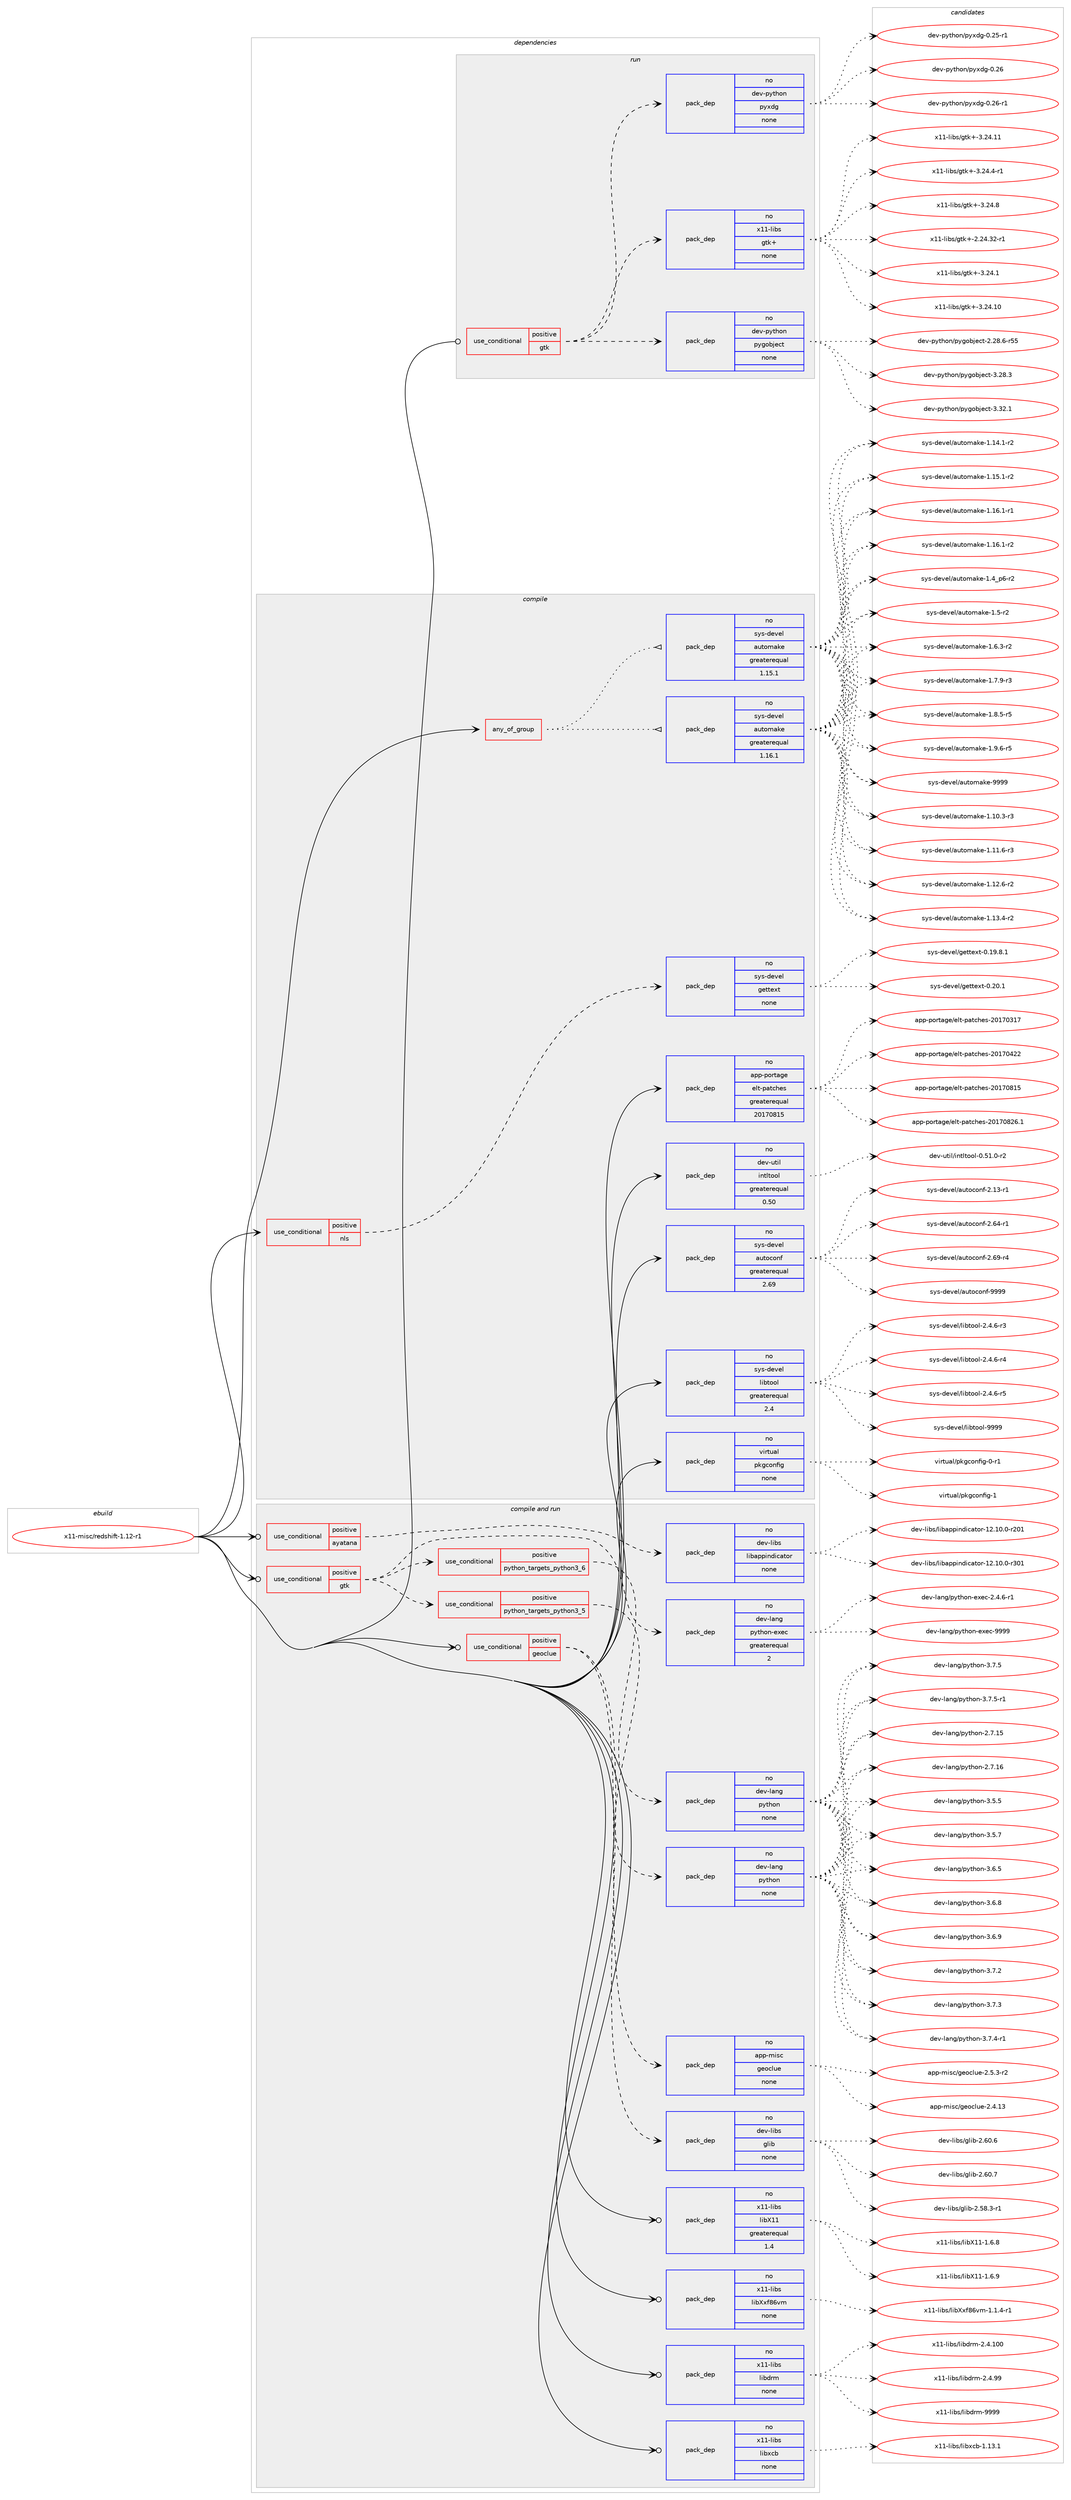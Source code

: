 digraph prolog {

# *************
# Graph options
# *************

newrank=true;
concentrate=true;
compound=true;
graph [rankdir=LR,fontname=Helvetica,fontsize=10,ranksep=1.5];#, ranksep=2.5, nodesep=0.2];
edge  [arrowhead=vee];
node  [fontname=Helvetica,fontsize=10];

# **********
# The ebuild
# **********

subgraph cluster_leftcol {
color=gray;
rank=same;
label=<<i>ebuild</i>>;
id [label="x11-misc/redshift-1.12-r1", color=red, width=4, href="../x11-misc/redshift-1.12-r1.svg"];
}

# ****************
# The dependencies
# ****************

subgraph cluster_midcol {
color=gray;
label=<<i>dependencies</i>>;
subgraph cluster_compile {
fillcolor="#eeeeee";
style=filled;
label=<<i>compile</i>>;
subgraph any16099 {
dependency920290 [label=<<TABLE BORDER="0" CELLBORDER="1" CELLSPACING="0" CELLPADDING="4"><TR><TD CELLPADDING="10">any_of_group</TD></TR></TABLE>>, shape=none, color=red];subgraph pack683691 {
dependency920291 [label=<<TABLE BORDER="0" CELLBORDER="1" CELLSPACING="0" CELLPADDING="4" WIDTH="220"><TR><TD ROWSPAN="6" CELLPADDING="30">pack_dep</TD></TR><TR><TD WIDTH="110">no</TD></TR><TR><TD>sys-devel</TD></TR><TR><TD>automake</TD></TR><TR><TD>greaterequal</TD></TR><TR><TD>1.16.1</TD></TR></TABLE>>, shape=none, color=blue];
}
dependency920290:e -> dependency920291:w [weight=20,style="dotted",arrowhead="oinv"];
subgraph pack683692 {
dependency920292 [label=<<TABLE BORDER="0" CELLBORDER="1" CELLSPACING="0" CELLPADDING="4" WIDTH="220"><TR><TD ROWSPAN="6" CELLPADDING="30">pack_dep</TD></TR><TR><TD WIDTH="110">no</TD></TR><TR><TD>sys-devel</TD></TR><TR><TD>automake</TD></TR><TR><TD>greaterequal</TD></TR><TR><TD>1.15.1</TD></TR></TABLE>>, shape=none, color=blue];
}
dependency920290:e -> dependency920292:w [weight=20,style="dotted",arrowhead="oinv"];
}
id:e -> dependency920290:w [weight=20,style="solid",arrowhead="vee"];
subgraph cond219909 {
dependency920293 [label=<<TABLE BORDER="0" CELLBORDER="1" CELLSPACING="0" CELLPADDING="4"><TR><TD ROWSPAN="3" CELLPADDING="10">use_conditional</TD></TR><TR><TD>positive</TD></TR><TR><TD>nls</TD></TR></TABLE>>, shape=none, color=red];
subgraph pack683693 {
dependency920294 [label=<<TABLE BORDER="0" CELLBORDER="1" CELLSPACING="0" CELLPADDING="4" WIDTH="220"><TR><TD ROWSPAN="6" CELLPADDING="30">pack_dep</TD></TR><TR><TD WIDTH="110">no</TD></TR><TR><TD>sys-devel</TD></TR><TR><TD>gettext</TD></TR><TR><TD>none</TD></TR><TR><TD></TD></TR></TABLE>>, shape=none, color=blue];
}
dependency920293:e -> dependency920294:w [weight=20,style="dashed",arrowhead="vee"];
}
id:e -> dependency920293:w [weight=20,style="solid",arrowhead="vee"];
subgraph pack683694 {
dependency920295 [label=<<TABLE BORDER="0" CELLBORDER="1" CELLSPACING="0" CELLPADDING="4" WIDTH="220"><TR><TD ROWSPAN="6" CELLPADDING="30">pack_dep</TD></TR><TR><TD WIDTH="110">no</TD></TR><TR><TD>app-portage</TD></TR><TR><TD>elt-patches</TD></TR><TR><TD>greaterequal</TD></TR><TR><TD>20170815</TD></TR></TABLE>>, shape=none, color=blue];
}
id:e -> dependency920295:w [weight=20,style="solid",arrowhead="vee"];
subgraph pack683695 {
dependency920296 [label=<<TABLE BORDER="0" CELLBORDER="1" CELLSPACING="0" CELLPADDING="4" WIDTH="220"><TR><TD ROWSPAN="6" CELLPADDING="30">pack_dep</TD></TR><TR><TD WIDTH="110">no</TD></TR><TR><TD>dev-util</TD></TR><TR><TD>intltool</TD></TR><TR><TD>greaterequal</TD></TR><TR><TD>0.50</TD></TR></TABLE>>, shape=none, color=blue];
}
id:e -> dependency920296:w [weight=20,style="solid",arrowhead="vee"];
subgraph pack683696 {
dependency920297 [label=<<TABLE BORDER="0" CELLBORDER="1" CELLSPACING="0" CELLPADDING="4" WIDTH="220"><TR><TD ROWSPAN="6" CELLPADDING="30">pack_dep</TD></TR><TR><TD WIDTH="110">no</TD></TR><TR><TD>sys-devel</TD></TR><TR><TD>autoconf</TD></TR><TR><TD>greaterequal</TD></TR><TR><TD>2.69</TD></TR></TABLE>>, shape=none, color=blue];
}
id:e -> dependency920297:w [weight=20,style="solid",arrowhead="vee"];
subgraph pack683697 {
dependency920298 [label=<<TABLE BORDER="0" CELLBORDER="1" CELLSPACING="0" CELLPADDING="4" WIDTH="220"><TR><TD ROWSPAN="6" CELLPADDING="30">pack_dep</TD></TR><TR><TD WIDTH="110">no</TD></TR><TR><TD>sys-devel</TD></TR><TR><TD>libtool</TD></TR><TR><TD>greaterequal</TD></TR><TR><TD>2.4</TD></TR></TABLE>>, shape=none, color=blue];
}
id:e -> dependency920298:w [weight=20,style="solid",arrowhead="vee"];
subgraph pack683698 {
dependency920299 [label=<<TABLE BORDER="0" CELLBORDER="1" CELLSPACING="0" CELLPADDING="4" WIDTH="220"><TR><TD ROWSPAN="6" CELLPADDING="30">pack_dep</TD></TR><TR><TD WIDTH="110">no</TD></TR><TR><TD>virtual</TD></TR><TR><TD>pkgconfig</TD></TR><TR><TD>none</TD></TR><TR><TD></TD></TR></TABLE>>, shape=none, color=blue];
}
id:e -> dependency920299:w [weight=20,style="solid",arrowhead="vee"];
}
subgraph cluster_compileandrun {
fillcolor="#eeeeee";
style=filled;
label=<<i>compile and run</i>>;
subgraph cond219910 {
dependency920300 [label=<<TABLE BORDER="0" CELLBORDER="1" CELLSPACING="0" CELLPADDING="4"><TR><TD ROWSPAN="3" CELLPADDING="10">use_conditional</TD></TR><TR><TD>positive</TD></TR><TR><TD>ayatana</TD></TR></TABLE>>, shape=none, color=red];
subgraph pack683699 {
dependency920301 [label=<<TABLE BORDER="0" CELLBORDER="1" CELLSPACING="0" CELLPADDING="4" WIDTH="220"><TR><TD ROWSPAN="6" CELLPADDING="30">pack_dep</TD></TR><TR><TD WIDTH="110">no</TD></TR><TR><TD>dev-libs</TD></TR><TR><TD>libappindicator</TD></TR><TR><TD>none</TD></TR><TR><TD></TD></TR></TABLE>>, shape=none, color=blue];
}
dependency920300:e -> dependency920301:w [weight=20,style="dashed",arrowhead="vee"];
}
id:e -> dependency920300:w [weight=20,style="solid",arrowhead="odotvee"];
subgraph cond219911 {
dependency920302 [label=<<TABLE BORDER="0" CELLBORDER="1" CELLSPACING="0" CELLPADDING="4"><TR><TD ROWSPAN="3" CELLPADDING="10">use_conditional</TD></TR><TR><TD>positive</TD></TR><TR><TD>geoclue</TD></TR></TABLE>>, shape=none, color=red];
subgraph pack683700 {
dependency920303 [label=<<TABLE BORDER="0" CELLBORDER="1" CELLSPACING="0" CELLPADDING="4" WIDTH="220"><TR><TD ROWSPAN="6" CELLPADDING="30">pack_dep</TD></TR><TR><TD WIDTH="110">no</TD></TR><TR><TD>app-misc</TD></TR><TR><TD>geoclue</TD></TR><TR><TD>none</TD></TR><TR><TD></TD></TR></TABLE>>, shape=none, color=blue];
}
dependency920302:e -> dependency920303:w [weight=20,style="dashed",arrowhead="vee"];
subgraph pack683701 {
dependency920304 [label=<<TABLE BORDER="0" CELLBORDER="1" CELLSPACING="0" CELLPADDING="4" WIDTH="220"><TR><TD ROWSPAN="6" CELLPADDING="30">pack_dep</TD></TR><TR><TD WIDTH="110">no</TD></TR><TR><TD>dev-libs</TD></TR><TR><TD>glib</TD></TR><TR><TD>none</TD></TR><TR><TD></TD></TR></TABLE>>, shape=none, color=blue];
}
dependency920302:e -> dependency920304:w [weight=20,style="dashed",arrowhead="vee"];
}
id:e -> dependency920302:w [weight=20,style="solid",arrowhead="odotvee"];
subgraph cond219912 {
dependency920305 [label=<<TABLE BORDER="0" CELLBORDER="1" CELLSPACING="0" CELLPADDING="4"><TR><TD ROWSPAN="3" CELLPADDING="10">use_conditional</TD></TR><TR><TD>positive</TD></TR><TR><TD>gtk</TD></TR></TABLE>>, shape=none, color=red];
subgraph cond219913 {
dependency920306 [label=<<TABLE BORDER="0" CELLBORDER="1" CELLSPACING="0" CELLPADDING="4"><TR><TD ROWSPAN="3" CELLPADDING="10">use_conditional</TD></TR><TR><TD>positive</TD></TR><TR><TD>python_targets_python3_5</TD></TR></TABLE>>, shape=none, color=red];
subgraph pack683702 {
dependency920307 [label=<<TABLE BORDER="0" CELLBORDER="1" CELLSPACING="0" CELLPADDING="4" WIDTH="220"><TR><TD ROWSPAN="6" CELLPADDING="30">pack_dep</TD></TR><TR><TD WIDTH="110">no</TD></TR><TR><TD>dev-lang</TD></TR><TR><TD>python</TD></TR><TR><TD>none</TD></TR><TR><TD></TD></TR></TABLE>>, shape=none, color=blue];
}
dependency920306:e -> dependency920307:w [weight=20,style="dashed",arrowhead="vee"];
}
dependency920305:e -> dependency920306:w [weight=20,style="dashed",arrowhead="vee"];
subgraph cond219914 {
dependency920308 [label=<<TABLE BORDER="0" CELLBORDER="1" CELLSPACING="0" CELLPADDING="4"><TR><TD ROWSPAN="3" CELLPADDING="10">use_conditional</TD></TR><TR><TD>positive</TD></TR><TR><TD>python_targets_python3_6</TD></TR></TABLE>>, shape=none, color=red];
subgraph pack683703 {
dependency920309 [label=<<TABLE BORDER="0" CELLBORDER="1" CELLSPACING="0" CELLPADDING="4" WIDTH="220"><TR><TD ROWSPAN="6" CELLPADDING="30">pack_dep</TD></TR><TR><TD WIDTH="110">no</TD></TR><TR><TD>dev-lang</TD></TR><TR><TD>python</TD></TR><TR><TD>none</TD></TR><TR><TD></TD></TR></TABLE>>, shape=none, color=blue];
}
dependency920308:e -> dependency920309:w [weight=20,style="dashed",arrowhead="vee"];
}
dependency920305:e -> dependency920308:w [weight=20,style="dashed",arrowhead="vee"];
subgraph pack683704 {
dependency920310 [label=<<TABLE BORDER="0" CELLBORDER="1" CELLSPACING="0" CELLPADDING="4" WIDTH="220"><TR><TD ROWSPAN="6" CELLPADDING="30">pack_dep</TD></TR><TR><TD WIDTH="110">no</TD></TR><TR><TD>dev-lang</TD></TR><TR><TD>python-exec</TD></TR><TR><TD>greaterequal</TD></TR><TR><TD>2</TD></TR></TABLE>>, shape=none, color=blue];
}
dependency920305:e -> dependency920310:w [weight=20,style="dashed",arrowhead="vee"];
}
id:e -> dependency920305:w [weight=20,style="solid",arrowhead="odotvee"];
subgraph pack683705 {
dependency920311 [label=<<TABLE BORDER="0" CELLBORDER="1" CELLSPACING="0" CELLPADDING="4" WIDTH="220"><TR><TD ROWSPAN="6" CELLPADDING="30">pack_dep</TD></TR><TR><TD WIDTH="110">no</TD></TR><TR><TD>x11-libs</TD></TR><TR><TD>libX11</TD></TR><TR><TD>greaterequal</TD></TR><TR><TD>1.4</TD></TR></TABLE>>, shape=none, color=blue];
}
id:e -> dependency920311:w [weight=20,style="solid",arrowhead="odotvee"];
subgraph pack683706 {
dependency920312 [label=<<TABLE BORDER="0" CELLBORDER="1" CELLSPACING="0" CELLPADDING="4" WIDTH="220"><TR><TD ROWSPAN="6" CELLPADDING="30">pack_dep</TD></TR><TR><TD WIDTH="110">no</TD></TR><TR><TD>x11-libs</TD></TR><TR><TD>libXxf86vm</TD></TR><TR><TD>none</TD></TR><TR><TD></TD></TR></TABLE>>, shape=none, color=blue];
}
id:e -> dependency920312:w [weight=20,style="solid",arrowhead="odotvee"];
subgraph pack683707 {
dependency920313 [label=<<TABLE BORDER="0" CELLBORDER="1" CELLSPACING="0" CELLPADDING="4" WIDTH="220"><TR><TD ROWSPAN="6" CELLPADDING="30">pack_dep</TD></TR><TR><TD WIDTH="110">no</TD></TR><TR><TD>x11-libs</TD></TR><TR><TD>libdrm</TD></TR><TR><TD>none</TD></TR><TR><TD></TD></TR></TABLE>>, shape=none, color=blue];
}
id:e -> dependency920313:w [weight=20,style="solid",arrowhead="odotvee"];
subgraph pack683708 {
dependency920314 [label=<<TABLE BORDER="0" CELLBORDER="1" CELLSPACING="0" CELLPADDING="4" WIDTH="220"><TR><TD ROWSPAN="6" CELLPADDING="30">pack_dep</TD></TR><TR><TD WIDTH="110">no</TD></TR><TR><TD>x11-libs</TD></TR><TR><TD>libxcb</TD></TR><TR><TD>none</TD></TR><TR><TD></TD></TR></TABLE>>, shape=none, color=blue];
}
id:e -> dependency920314:w [weight=20,style="solid",arrowhead="odotvee"];
}
subgraph cluster_run {
fillcolor="#eeeeee";
style=filled;
label=<<i>run</i>>;
subgraph cond219915 {
dependency920315 [label=<<TABLE BORDER="0" CELLBORDER="1" CELLSPACING="0" CELLPADDING="4"><TR><TD ROWSPAN="3" CELLPADDING="10">use_conditional</TD></TR><TR><TD>positive</TD></TR><TR><TD>gtk</TD></TR></TABLE>>, shape=none, color=red];
subgraph pack683709 {
dependency920316 [label=<<TABLE BORDER="0" CELLBORDER="1" CELLSPACING="0" CELLPADDING="4" WIDTH="220"><TR><TD ROWSPAN="6" CELLPADDING="30">pack_dep</TD></TR><TR><TD WIDTH="110">no</TD></TR><TR><TD>dev-python</TD></TR><TR><TD>pygobject</TD></TR><TR><TD>none</TD></TR><TR><TD></TD></TR></TABLE>>, shape=none, color=blue];
}
dependency920315:e -> dependency920316:w [weight=20,style="dashed",arrowhead="vee"];
subgraph pack683710 {
dependency920317 [label=<<TABLE BORDER="0" CELLBORDER="1" CELLSPACING="0" CELLPADDING="4" WIDTH="220"><TR><TD ROWSPAN="6" CELLPADDING="30">pack_dep</TD></TR><TR><TD WIDTH="110">no</TD></TR><TR><TD>x11-libs</TD></TR><TR><TD>gtk+</TD></TR><TR><TD>none</TD></TR><TR><TD></TD></TR></TABLE>>, shape=none, color=blue];
}
dependency920315:e -> dependency920317:w [weight=20,style="dashed",arrowhead="vee"];
subgraph pack683711 {
dependency920318 [label=<<TABLE BORDER="0" CELLBORDER="1" CELLSPACING="0" CELLPADDING="4" WIDTH="220"><TR><TD ROWSPAN="6" CELLPADDING="30">pack_dep</TD></TR><TR><TD WIDTH="110">no</TD></TR><TR><TD>dev-python</TD></TR><TR><TD>pyxdg</TD></TR><TR><TD>none</TD></TR><TR><TD></TD></TR></TABLE>>, shape=none, color=blue];
}
dependency920315:e -> dependency920318:w [weight=20,style="dashed",arrowhead="vee"];
}
id:e -> dependency920315:w [weight=20,style="solid",arrowhead="odot"];
}
}

# **************
# The candidates
# **************

subgraph cluster_choices {
rank=same;
color=gray;
label=<<i>candidates</i>>;

subgraph choice683691 {
color=black;
nodesep=1;
choice11512111545100101118101108479711711611110997107101454946494846514511451 [label="sys-devel/automake-1.10.3-r3", color=red, width=4,href="../sys-devel/automake-1.10.3-r3.svg"];
choice11512111545100101118101108479711711611110997107101454946494946544511451 [label="sys-devel/automake-1.11.6-r3", color=red, width=4,href="../sys-devel/automake-1.11.6-r3.svg"];
choice11512111545100101118101108479711711611110997107101454946495046544511450 [label="sys-devel/automake-1.12.6-r2", color=red, width=4,href="../sys-devel/automake-1.12.6-r2.svg"];
choice11512111545100101118101108479711711611110997107101454946495146524511450 [label="sys-devel/automake-1.13.4-r2", color=red, width=4,href="../sys-devel/automake-1.13.4-r2.svg"];
choice11512111545100101118101108479711711611110997107101454946495246494511450 [label="sys-devel/automake-1.14.1-r2", color=red, width=4,href="../sys-devel/automake-1.14.1-r2.svg"];
choice11512111545100101118101108479711711611110997107101454946495346494511450 [label="sys-devel/automake-1.15.1-r2", color=red, width=4,href="../sys-devel/automake-1.15.1-r2.svg"];
choice11512111545100101118101108479711711611110997107101454946495446494511449 [label="sys-devel/automake-1.16.1-r1", color=red, width=4,href="../sys-devel/automake-1.16.1-r1.svg"];
choice11512111545100101118101108479711711611110997107101454946495446494511450 [label="sys-devel/automake-1.16.1-r2", color=red, width=4,href="../sys-devel/automake-1.16.1-r2.svg"];
choice115121115451001011181011084797117116111109971071014549465295112544511450 [label="sys-devel/automake-1.4_p6-r2", color=red, width=4,href="../sys-devel/automake-1.4_p6-r2.svg"];
choice11512111545100101118101108479711711611110997107101454946534511450 [label="sys-devel/automake-1.5-r2", color=red, width=4,href="../sys-devel/automake-1.5-r2.svg"];
choice115121115451001011181011084797117116111109971071014549465446514511450 [label="sys-devel/automake-1.6.3-r2", color=red, width=4,href="../sys-devel/automake-1.6.3-r2.svg"];
choice115121115451001011181011084797117116111109971071014549465546574511451 [label="sys-devel/automake-1.7.9-r3", color=red, width=4,href="../sys-devel/automake-1.7.9-r3.svg"];
choice115121115451001011181011084797117116111109971071014549465646534511453 [label="sys-devel/automake-1.8.5-r5", color=red, width=4,href="../sys-devel/automake-1.8.5-r5.svg"];
choice115121115451001011181011084797117116111109971071014549465746544511453 [label="sys-devel/automake-1.9.6-r5", color=red, width=4,href="../sys-devel/automake-1.9.6-r5.svg"];
choice115121115451001011181011084797117116111109971071014557575757 [label="sys-devel/automake-9999", color=red, width=4,href="../sys-devel/automake-9999.svg"];
dependency920291:e -> choice11512111545100101118101108479711711611110997107101454946494846514511451:w [style=dotted,weight="100"];
dependency920291:e -> choice11512111545100101118101108479711711611110997107101454946494946544511451:w [style=dotted,weight="100"];
dependency920291:e -> choice11512111545100101118101108479711711611110997107101454946495046544511450:w [style=dotted,weight="100"];
dependency920291:e -> choice11512111545100101118101108479711711611110997107101454946495146524511450:w [style=dotted,weight="100"];
dependency920291:e -> choice11512111545100101118101108479711711611110997107101454946495246494511450:w [style=dotted,weight="100"];
dependency920291:e -> choice11512111545100101118101108479711711611110997107101454946495346494511450:w [style=dotted,weight="100"];
dependency920291:e -> choice11512111545100101118101108479711711611110997107101454946495446494511449:w [style=dotted,weight="100"];
dependency920291:e -> choice11512111545100101118101108479711711611110997107101454946495446494511450:w [style=dotted,weight="100"];
dependency920291:e -> choice115121115451001011181011084797117116111109971071014549465295112544511450:w [style=dotted,weight="100"];
dependency920291:e -> choice11512111545100101118101108479711711611110997107101454946534511450:w [style=dotted,weight="100"];
dependency920291:e -> choice115121115451001011181011084797117116111109971071014549465446514511450:w [style=dotted,weight="100"];
dependency920291:e -> choice115121115451001011181011084797117116111109971071014549465546574511451:w [style=dotted,weight="100"];
dependency920291:e -> choice115121115451001011181011084797117116111109971071014549465646534511453:w [style=dotted,weight="100"];
dependency920291:e -> choice115121115451001011181011084797117116111109971071014549465746544511453:w [style=dotted,weight="100"];
dependency920291:e -> choice115121115451001011181011084797117116111109971071014557575757:w [style=dotted,weight="100"];
}
subgraph choice683692 {
color=black;
nodesep=1;
choice11512111545100101118101108479711711611110997107101454946494846514511451 [label="sys-devel/automake-1.10.3-r3", color=red, width=4,href="../sys-devel/automake-1.10.3-r3.svg"];
choice11512111545100101118101108479711711611110997107101454946494946544511451 [label="sys-devel/automake-1.11.6-r3", color=red, width=4,href="../sys-devel/automake-1.11.6-r3.svg"];
choice11512111545100101118101108479711711611110997107101454946495046544511450 [label="sys-devel/automake-1.12.6-r2", color=red, width=4,href="../sys-devel/automake-1.12.6-r2.svg"];
choice11512111545100101118101108479711711611110997107101454946495146524511450 [label="sys-devel/automake-1.13.4-r2", color=red, width=4,href="../sys-devel/automake-1.13.4-r2.svg"];
choice11512111545100101118101108479711711611110997107101454946495246494511450 [label="sys-devel/automake-1.14.1-r2", color=red, width=4,href="../sys-devel/automake-1.14.1-r2.svg"];
choice11512111545100101118101108479711711611110997107101454946495346494511450 [label="sys-devel/automake-1.15.1-r2", color=red, width=4,href="../sys-devel/automake-1.15.1-r2.svg"];
choice11512111545100101118101108479711711611110997107101454946495446494511449 [label="sys-devel/automake-1.16.1-r1", color=red, width=4,href="../sys-devel/automake-1.16.1-r1.svg"];
choice11512111545100101118101108479711711611110997107101454946495446494511450 [label="sys-devel/automake-1.16.1-r2", color=red, width=4,href="../sys-devel/automake-1.16.1-r2.svg"];
choice115121115451001011181011084797117116111109971071014549465295112544511450 [label="sys-devel/automake-1.4_p6-r2", color=red, width=4,href="../sys-devel/automake-1.4_p6-r2.svg"];
choice11512111545100101118101108479711711611110997107101454946534511450 [label="sys-devel/automake-1.5-r2", color=red, width=4,href="../sys-devel/automake-1.5-r2.svg"];
choice115121115451001011181011084797117116111109971071014549465446514511450 [label="sys-devel/automake-1.6.3-r2", color=red, width=4,href="../sys-devel/automake-1.6.3-r2.svg"];
choice115121115451001011181011084797117116111109971071014549465546574511451 [label="sys-devel/automake-1.7.9-r3", color=red, width=4,href="../sys-devel/automake-1.7.9-r3.svg"];
choice115121115451001011181011084797117116111109971071014549465646534511453 [label="sys-devel/automake-1.8.5-r5", color=red, width=4,href="../sys-devel/automake-1.8.5-r5.svg"];
choice115121115451001011181011084797117116111109971071014549465746544511453 [label="sys-devel/automake-1.9.6-r5", color=red, width=4,href="../sys-devel/automake-1.9.6-r5.svg"];
choice115121115451001011181011084797117116111109971071014557575757 [label="sys-devel/automake-9999", color=red, width=4,href="../sys-devel/automake-9999.svg"];
dependency920292:e -> choice11512111545100101118101108479711711611110997107101454946494846514511451:w [style=dotted,weight="100"];
dependency920292:e -> choice11512111545100101118101108479711711611110997107101454946494946544511451:w [style=dotted,weight="100"];
dependency920292:e -> choice11512111545100101118101108479711711611110997107101454946495046544511450:w [style=dotted,weight="100"];
dependency920292:e -> choice11512111545100101118101108479711711611110997107101454946495146524511450:w [style=dotted,weight="100"];
dependency920292:e -> choice11512111545100101118101108479711711611110997107101454946495246494511450:w [style=dotted,weight="100"];
dependency920292:e -> choice11512111545100101118101108479711711611110997107101454946495346494511450:w [style=dotted,weight="100"];
dependency920292:e -> choice11512111545100101118101108479711711611110997107101454946495446494511449:w [style=dotted,weight="100"];
dependency920292:e -> choice11512111545100101118101108479711711611110997107101454946495446494511450:w [style=dotted,weight="100"];
dependency920292:e -> choice115121115451001011181011084797117116111109971071014549465295112544511450:w [style=dotted,weight="100"];
dependency920292:e -> choice11512111545100101118101108479711711611110997107101454946534511450:w [style=dotted,weight="100"];
dependency920292:e -> choice115121115451001011181011084797117116111109971071014549465446514511450:w [style=dotted,weight="100"];
dependency920292:e -> choice115121115451001011181011084797117116111109971071014549465546574511451:w [style=dotted,weight="100"];
dependency920292:e -> choice115121115451001011181011084797117116111109971071014549465646534511453:w [style=dotted,weight="100"];
dependency920292:e -> choice115121115451001011181011084797117116111109971071014549465746544511453:w [style=dotted,weight="100"];
dependency920292:e -> choice115121115451001011181011084797117116111109971071014557575757:w [style=dotted,weight="100"];
}
subgraph choice683693 {
color=black;
nodesep=1;
choice1151211154510010111810110847103101116116101120116454846495746564649 [label="sys-devel/gettext-0.19.8.1", color=red, width=4,href="../sys-devel/gettext-0.19.8.1.svg"];
choice115121115451001011181011084710310111611610112011645484650484649 [label="sys-devel/gettext-0.20.1", color=red, width=4,href="../sys-devel/gettext-0.20.1.svg"];
dependency920294:e -> choice1151211154510010111810110847103101116116101120116454846495746564649:w [style=dotted,weight="100"];
dependency920294:e -> choice115121115451001011181011084710310111611610112011645484650484649:w [style=dotted,weight="100"];
}
subgraph choice683694 {
color=black;
nodesep=1;
choice97112112451121111141169710310147101108116451129711699104101115455048495548514955 [label="app-portage/elt-patches-20170317", color=red, width=4,href="../app-portage/elt-patches-20170317.svg"];
choice97112112451121111141169710310147101108116451129711699104101115455048495548525050 [label="app-portage/elt-patches-20170422", color=red, width=4,href="../app-portage/elt-patches-20170422.svg"];
choice97112112451121111141169710310147101108116451129711699104101115455048495548564953 [label="app-portage/elt-patches-20170815", color=red, width=4,href="../app-portage/elt-patches-20170815.svg"];
choice971121124511211111411697103101471011081164511297116991041011154550484955485650544649 [label="app-portage/elt-patches-20170826.1", color=red, width=4,href="../app-portage/elt-patches-20170826.1.svg"];
dependency920295:e -> choice97112112451121111141169710310147101108116451129711699104101115455048495548514955:w [style=dotted,weight="100"];
dependency920295:e -> choice97112112451121111141169710310147101108116451129711699104101115455048495548525050:w [style=dotted,weight="100"];
dependency920295:e -> choice97112112451121111141169710310147101108116451129711699104101115455048495548564953:w [style=dotted,weight="100"];
dependency920295:e -> choice971121124511211111411697103101471011081164511297116991041011154550484955485650544649:w [style=dotted,weight="100"];
}
subgraph choice683695 {
color=black;
nodesep=1;
choice1001011184511711610510847105110116108116111111108454846534946484511450 [label="dev-util/intltool-0.51.0-r2", color=red, width=4,href="../dev-util/intltool-0.51.0-r2.svg"];
dependency920296:e -> choice1001011184511711610510847105110116108116111111108454846534946484511450:w [style=dotted,weight="100"];
}
subgraph choice683696 {
color=black;
nodesep=1;
choice1151211154510010111810110847971171161119911111010245504649514511449 [label="sys-devel/autoconf-2.13-r1", color=red, width=4,href="../sys-devel/autoconf-2.13-r1.svg"];
choice1151211154510010111810110847971171161119911111010245504654524511449 [label="sys-devel/autoconf-2.64-r1", color=red, width=4,href="../sys-devel/autoconf-2.64-r1.svg"];
choice1151211154510010111810110847971171161119911111010245504654574511452 [label="sys-devel/autoconf-2.69-r4", color=red, width=4,href="../sys-devel/autoconf-2.69-r4.svg"];
choice115121115451001011181011084797117116111991111101024557575757 [label="sys-devel/autoconf-9999", color=red, width=4,href="../sys-devel/autoconf-9999.svg"];
dependency920297:e -> choice1151211154510010111810110847971171161119911111010245504649514511449:w [style=dotted,weight="100"];
dependency920297:e -> choice1151211154510010111810110847971171161119911111010245504654524511449:w [style=dotted,weight="100"];
dependency920297:e -> choice1151211154510010111810110847971171161119911111010245504654574511452:w [style=dotted,weight="100"];
dependency920297:e -> choice115121115451001011181011084797117116111991111101024557575757:w [style=dotted,weight="100"];
}
subgraph choice683697 {
color=black;
nodesep=1;
choice1151211154510010111810110847108105981161111111084550465246544511451 [label="sys-devel/libtool-2.4.6-r3", color=red, width=4,href="../sys-devel/libtool-2.4.6-r3.svg"];
choice1151211154510010111810110847108105981161111111084550465246544511452 [label="sys-devel/libtool-2.4.6-r4", color=red, width=4,href="../sys-devel/libtool-2.4.6-r4.svg"];
choice1151211154510010111810110847108105981161111111084550465246544511453 [label="sys-devel/libtool-2.4.6-r5", color=red, width=4,href="../sys-devel/libtool-2.4.6-r5.svg"];
choice1151211154510010111810110847108105981161111111084557575757 [label="sys-devel/libtool-9999", color=red, width=4,href="../sys-devel/libtool-9999.svg"];
dependency920298:e -> choice1151211154510010111810110847108105981161111111084550465246544511451:w [style=dotted,weight="100"];
dependency920298:e -> choice1151211154510010111810110847108105981161111111084550465246544511452:w [style=dotted,weight="100"];
dependency920298:e -> choice1151211154510010111810110847108105981161111111084550465246544511453:w [style=dotted,weight="100"];
dependency920298:e -> choice1151211154510010111810110847108105981161111111084557575757:w [style=dotted,weight="100"];
}
subgraph choice683698 {
color=black;
nodesep=1;
choice11810511411611797108471121071039911111010210510345484511449 [label="virtual/pkgconfig-0-r1", color=red, width=4,href="../virtual/pkgconfig-0-r1.svg"];
choice1181051141161179710847112107103991111101021051034549 [label="virtual/pkgconfig-1", color=red, width=4,href="../virtual/pkgconfig-1.svg"];
dependency920299:e -> choice11810511411611797108471121071039911111010210510345484511449:w [style=dotted,weight="100"];
dependency920299:e -> choice1181051141161179710847112107103991111101021051034549:w [style=dotted,weight="100"];
}
subgraph choice683699 {
color=black;
nodesep=1;
choice10010111845108105981154710810598971121121051101001059997116111114454950464948464845114504849 [label="dev-libs/libappindicator-12.10.0-r201", color=red, width=4,href="../dev-libs/libappindicator-12.10.0-r201.svg"];
choice10010111845108105981154710810598971121121051101001059997116111114454950464948464845114514849 [label="dev-libs/libappindicator-12.10.0-r301", color=red, width=4,href="../dev-libs/libappindicator-12.10.0-r301.svg"];
dependency920301:e -> choice10010111845108105981154710810598971121121051101001059997116111114454950464948464845114504849:w [style=dotted,weight="100"];
dependency920301:e -> choice10010111845108105981154710810598971121121051101001059997116111114454950464948464845114514849:w [style=dotted,weight="100"];
}
subgraph choice683700 {
color=black;
nodesep=1;
choice971121124510910511599471031011119910811710145504652464951 [label="app-misc/geoclue-2.4.13", color=red, width=4,href="../app-misc/geoclue-2.4.13.svg"];
choice97112112451091051159947103101111991081171014550465346514511450 [label="app-misc/geoclue-2.5.3-r2", color=red, width=4,href="../app-misc/geoclue-2.5.3-r2.svg"];
dependency920303:e -> choice971121124510910511599471031011119910811710145504652464951:w [style=dotted,weight="100"];
dependency920303:e -> choice97112112451091051159947103101111991081171014550465346514511450:w [style=dotted,weight="100"];
}
subgraph choice683701 {
color=black;
nodesep=1;
choice10010111845108105981154710310810598455046535646514511449 [label="dev-libs/glib-2.58.3-r1", color=red, width=4,href="../dev-libs/glib-2.58.3-r1.svg"];
choice1001011184510810598115471031081059845504654484654 [label="dev-libs/glib-2.60.6", color=red, width=4,href="../dev-libs/glib-2.60.6.svg"];
choice1001011184510810598115471031081059845504654484655 [label="dev-libs/glib-2.60.7", color=red, width=4,href="../dev-libs/glib-2.60.7.svg"];
dependency920304:e -> choice10010111845108105981154710310810598455046535646514511449:w [style=dotted,weight="100"];
dependency920304:e -> choice1001011184510810598115471031081059845504654484654:w [style=dotted,weight="100"];
dependency920304:e -> choice1001011184510810598115471031081059845504654484655:w [style=dotted,weight="100"];
}
subgraph choice683702 {
color=black;
nodesep=1;
choice10010111845108971101034711212111610411111045504655464953 [label="dev-lang/python-2.7.15", color=red, width=4,href="../dev-lang/python-2.7.15.svg"];
choice10010111845108971101034711212111610411111045504655464954 [label="dev-lang/python-2.7.16", color=red, width=4,href="../dev-lang/python-2.7.16.svg"];
choice100101118451089711010347112121116104111110455146534653 [label="dev-lang/python-3.5.5", color=red, width=4,href="../dev-lang/python-3.5.5.svg"];
choice100101118451089711010347112121116104111110455146534655 [label="dev-lang/python-3.5.7", color=red, width=4,href="../dev-lang/python-3.5.7.svg"];
choice100101118451089711010347112121116104111110455146544653 [label="dev-lang/python-3.6.5", color=red, width=4,href="../dev-lang/python-3.6.5.svg"];
choice100101118451089711010347112121116104111110455146544656 [label="dev-lang/python-3.6.8", color=red, width=4,href="../dev-lang/python-3.6.8.svg"];
choice100101118451089711010347112121116104111110455146544657 [label="dev-lang/python-3.6.9", color=red, width=4,href="../dev-lang/python-3.6.9.svg"];
choice100101118451089711010347112121116104111110455146554650 [label="dev-lang/python-3.7.2", color=red, width=4,href="../dev-lang/python-3.7.2.svg"];
choice100101118451089711010347112121116104111110455146554651 [label="dev-lang/python-3.7.3", color=red, width=4,href="../dev-lang/python-3.7.3.svg"];
choice1001011184510897110103471121211161041111104551465546524511449 [label="dev-lang/python-3.7.4-r1", color=red, width=4,href="../dev-lang/python-3.7.4-r1.svg"];
choice100101118451089711010347112121116104111110455146554653 [label="dev-lang/python-3.7.5", color=red, width=4,href="../dev-lang/python-3.7.5.svg"];
choice1001011184510897110103471121211161041111104551465546534511449 [label="dev-lang/python-3.7.5-r1", color=red, width=4,href="../dev-lang/python-3.7.5-r1.svg"];
dependency920307:e -> choice10010111845108971101034711212111610411111045504655464953:w [style=dotted,weight="100"];
dependency920307:e -> choice10010111845108971101034711212111610411111045504655464954:w [style=dotted,weight="100"];
dependency920307:e -> choice100101118451089711010347112121116104111110455146534653:w [style=dotted,weight="100"];
dependency920307:e -> choice100101118451089711010347112121116104111110455146534655:w [style=dotted,weight="100"];
dependency920307:e -> choice100101118451089711010347112121116104111110455146544653:w [style=dotted,weight="100"];
dependency920307:e -> choice100101118451089711010347112121116104111110455146544656:w [style=dotted,weight="100"];
dependency920307:e -> choice100101118451089711010347112121116104111110455146544657:w [style=dotted,weight="100"];
dependency920307:e -> choice100101118451089711010347112121116104111110455146554650:w [style=dotted,weight="100"];
dependency920307:e -> choice100101118451089711010347112121116104111110455146554651:w [style=dotted,weight="100"];
dependency920307:e -> choice1001011184510897110103471121211161041111104551465546524511449:w [style=dotted,weight="100"];
dependency920307:e -> choice100101118451089711010347112121116104111110455146554653:w [style=dotted,weight="100"];
dependency920307:e -> choice1001011184510897110103471121211161041111104551465546534511449:w [style=dotted,weight="100"];
}
subgraph choice683703 {
color=black;
nodesep=1;
choice10010111845108971101034711212111610411111045504655464953 [label="dev-lang/python-2.7.15", color=red, width=4,href="../dev-lang/python-2.7.15.svg"];
choice10010111845108971101034711212111610411111045504655464954 [label="dev-lang/python-2.7.16", color=red, width=4,href="../dev-lang/python-2.7.16.svg"];
choice100101118451089711010347112121116104111110455146534653 [label="dev-lang/python-3.5.5", color=red, width=4,href="../dev-lang/python-3.5.5.svg"];
choice100101118451089711010347112121116104111110455146534655 [label="dev-lang/python-3.5.7", color=red, width=4,href="../dev-lang/python-3.5.7.svg"];
choice100101118451089711010347112121116104111110455146544653 [label="dev-lang/python-3.6.5", color=red, width=4,href="../dev-lang/python-3.6.5.svg"];
choice100101118451089711010347112121116104111110455146544656 [label="dev-lang/python-3.6.8", color=red, width=4,href="../dev-lang/python-3.6.8.svg"];
choice100101118451089711010347112121116104111110455146544657 [label="dev-lang/python-3.6.9", color=red, width=4,href="../dev-lang/python-3.6.9.svg"];
choice100101118451089711010347112121116104111110455146554650 [label="dev-lang/python-3.7.2", color=red, width=4,href="../dev-lang/python-3.7.2.svg"];
choice100101118451089711010347112121116104111110455146554651 [label="dev-lang/python-3.7.3", color=red, width=4,href="../dev-lang/python-3.7.3.svg"];
choice1001011184510897110103471121211161041111104551465546524511449 [label="dev-lang/python-3.7.4-r1", color=red, width=4,href="../dev-lang/python-3.7.4-r1.svg"];
choice100101118451089711010347112121116104111110455146554653 [label="dev-lang/python-3.7.5", color=red, width=4,href="../dev-lang/python-3.7.5.svg"];
choice1001011184510897110103471121211161041111104551465546534511449 [label="dev-lang/python-3.7.5-r1", color=red, width=4,href="../dev-lang/python-3.7.5-r1.svg"];
dependency920309:e -> choice10010111845108971101034711212111610411111045504655464953:w [style=dotted,weight="100"];
dependency920309:e -> choice10010111845108971101034711212111610411111045504655464954:w [style=dotted,weight="100"];
dependency920309:e -> choice100101118451089711010347112121116104111110455146534653:w [style=dotted,weight="100"];
dependency920309:e -> choice100101118451089711010347112121116104111110455146534655:w [style=dotted,weight="100"];
dependency920309:e -> choice100101118451089711010347112121116104111110455146544653:w [style=dotted,weight="100"];
dependency920309:e -> choice100101118451089711010347112121116104111110455146544656:w [style=dotted,weight="100"];
dependency920309:e -> choice100101118451089711010347112121116104111110455146544657:w [style=dotted,weight="100"];
dependency920309:e -> choice100101118451089711010347112121116104111110455146554650:w [style=dotted,weight="100"];
dependency920309:e -> choice100101118451089711010347112121116104111110455146554651:w [style=dotted,weight="100"];
dependency920309:e -> choice1001011184510897110103471121211161041111104551465546524511449:w [style=dotted,weight="100"];
dependency920309:e -> choice100101118451089711010347112121116104111110455146554653:w [style=dotted,weight="100"];
dependency920309:e -> choice1001011184510897110103471121211161041111104551465546534511449:w [style=dotted,weight="100"];
}
subgraph choice683704 {
color=black;
nodesep=1;
choice10010111845108971101034711212111610411111045101120101994550465246544511449 [label="dev-lang/python-exec-2.4.6-r1", color=red, width=4,href="../dev-lang/python-exec-2.4.6-r1.svg"];
choice10010111845108971101034711212111610411111045101120101994557575757 [label="dev-lang/python-exec-9999", color=red, width=4,href="../dev-lang/python-exec-9999.svg"];
dependency920310:e -> choice10010111845108971101034711212111610411111045101120101994550465246544511449:w [style=dotted,weight="100"];
dependency920310:e -> choice10010111845108971101034711212111610411111045101120101994557575757:w [style=dotted,weight="100"];
}
subgraph choice683705 {
color=black;
nodesep=1;
choice120494945108105981154710810598884949454946544656 [label="x11-libs/libX11-1.6.8", color=red, width=4,href="../x11-libs/libX11-1.6.8.svg"];
choice120494945108105981154710810598884949454946544657 [label="x11-libs/libX11-1.6.9", color=red, width=4,href="../x11-libs/libX11-1.6.9.svg"];
dependency920311:e -> choice120494945108105981154710810598884949454946544656:w [style=dotted,weight="100"];
dependency920311:e -> choice120494945108105981154710810598884949454946544657:w [style=dotted,weight="100"];
}
subgraph choice683706 {
color=black;
nodesep=1;
choice1204949451081059811547108105988812010256541181094549464946524511449 [label="x11-libs/libXxf86vm-1.1.4-r1", color=red, width=4,href="../x11-libs/libXxf86vm-1.1.4-r1.svg"];
dependency920312:e -> choice1204949451081059811547108105988812010256541181094549464946524511449:w [style=dotted,weight="100"];
}
subgraph choice683707 {
color=black;
nodesep=1;
choice1204949451081059811547108105981001141094550465246494848 [label="x11-libs/libdrm-2.4.100", color=red, width=4,href="../x11-libs/libdrm-2.4.100.svg"];
choice12049494510810598115471081059810011410945504652465757 [label="x11-libs/libdrm-2.4.99", color=red, width=4,href="../x11-libs/libdrm-2.4.99.svg"];
choice1204949451081059811547108105981001141094557575757 [label="x11-libs/libdrm-9999", color=red, width=4,href="../x11-libs/libdrm-9999.svg"];
dependency920313:e -> choice1204949451081059811547108105981001141094550465246494848:w [style=dotted,weight="100"];
dependency920313:e -> choice12049494510810598115471081059810011410945504652465757:w [style=dotted,weight="100"];
dependency920313:e -> choice1204949451081059811547108105981001141094557575757:w [style=dotted,weight="100"];
}
subgraph choice683708 {
color=black;
nodesep=1;
choice120494945108105981154710810598120999845494649514649 [label="x11-libs/libxcb-1.13.1", color=red, width=4,href="../x11-libs/libxcb-1.13.1.svg"];
dependency920314:e -> choice120494945108105981154710810598120999845494649514649:w [style=dotted,weight="100"];
}
subgraph choice683709 {
color=black;
nodesep=1;
choice1001011184511212111610411111047112121103111981061019911645504650564654451145353 [label="dev-python/pygobject-2.28.6-r55", color=red, width=4,href="../dev-python/pygobject-2.28.6-r55.svg"];
choice1001011184511212111610411111047112121103111981061019911645514650564651 [label="dev-python/pygobject-3.28.3", color=red, width=4,href="../dev-python/pygobject-3.28.3.svg"];
choice1001011184511212111610411111047112121103111981061019911645514651504649 [label="dev-python/pygobject-3.32.1", color=red, width=4,href="../dev-python/pygobject-3.32.1.svg"];
dependency920316:e -> choice1001011184511212111610411111047112121103111981061019911645504650564654451145353:w [style=dotted,weight="100"];
dependency920316:e -> choice1001011184511212111610411111047112121103111981061019911645514650564651:w [style=dotted,weight="100"];
dependency920316:e -> choice1001011184511212111610411111047112121103111981061019911645514651504649:w [style=dotted,weight="100"];
}
subgraph choice683710 {
color=black;
nodesep=1;
choice12049494510810598115471031161074345504650524651504511449 [label="x11-libs/gtk+-2.24.32-r1", color=red, width=4,href="../x11-libs/gtk+-2.24.32-r1.svg"];
choice12049494510810598115471031161074345514650524649 [label="x11-libs/gtk+-3.24.1", color=red, width=4,href="../x11-libs/gtk+-3.24.1.svg"];
choice1204949451081059811547103116107434551465052464948 [label="x11-libs/gtk+-3.24.10", color=red, width=4,href="../x11-libs/gtk+-3.24.10.svg"];
choice1204949451081059811547103116107434551465052464949 [label="x11-libs/gtk+-3.24.11", color=red, width=4,href="../x11-libs/gtk+-3.24.11.svg"];
choice120494945108105981154710311610743455146505246524511449 [label="x11-libs/gtk+-3.24.4-r1", color=red, width=4,href="../x11-libs/gtk+-3.24.4-r1.svg"];
choice12049494510810598115471031161074345514650524656 [label="x11-libs/gtk+-3.24.8", color=red, width=4,href="../x11-libs/gtk+-3.24.8.svg"];
dependency920317:e -> choice12049494510810598115471031161074345504650524651504511449:w [style=dotted,weight="100"];
dependency920317:e -> choice12049494510810598115471031161074345514650524649:w [style=dotted,weight="100"];
dependency920317:e -> choice1204949451081059811547103116107434551465052464948:w [style=dotted,weight="100"];
dependency920317:e -> choice1204949451081059811547103116107434551465052464949:w [style=dotted,weight="100"];
dependency920317:e -> choice120494945108105981154710311610743455146505246524511449:w [style=dotted,weight="100"];
dependency920317:e -> choice12049494510810598115471031161074345514650524656:w [style=dotted,weight="100"];
}
subgraph choice683711 {
color=black;
nodesep=1;
choice100101118451121211161041111104711212112010010345484650534511449 [label="dev-python/pyxdg-0.25-r1", color=red, width=4,href="../dev-python/pyxdg-0.25-r1.svg"];
choice10010111845112121116104111110471121211201001034548465054 [label="dev-python/pyxdg-0.26", color=red, width=4,href="../dev-python/pyxdg-0.26.svg"];
choice100101118451121211161041111104711212112010010345484650544511449 [label="dev-python/pyxdg-0.26-r1", color=red, width=4,href="../dev-python/pyxdg-0.26-r1.svg"];
dependency920318:e -> choice100101118451121211161041111104711212112010010345484650534511449:w [style=dotted,weight="100"];
dependency920318:e -> choice10010111845112121116104111110471121211201001034548465054:w [style=dotted,weight="100"];
dependency920318:e -> choice100101118451121211161041111104711212112010010345484650544511449:w [style=dotted,weight="100"];
}
}

}
